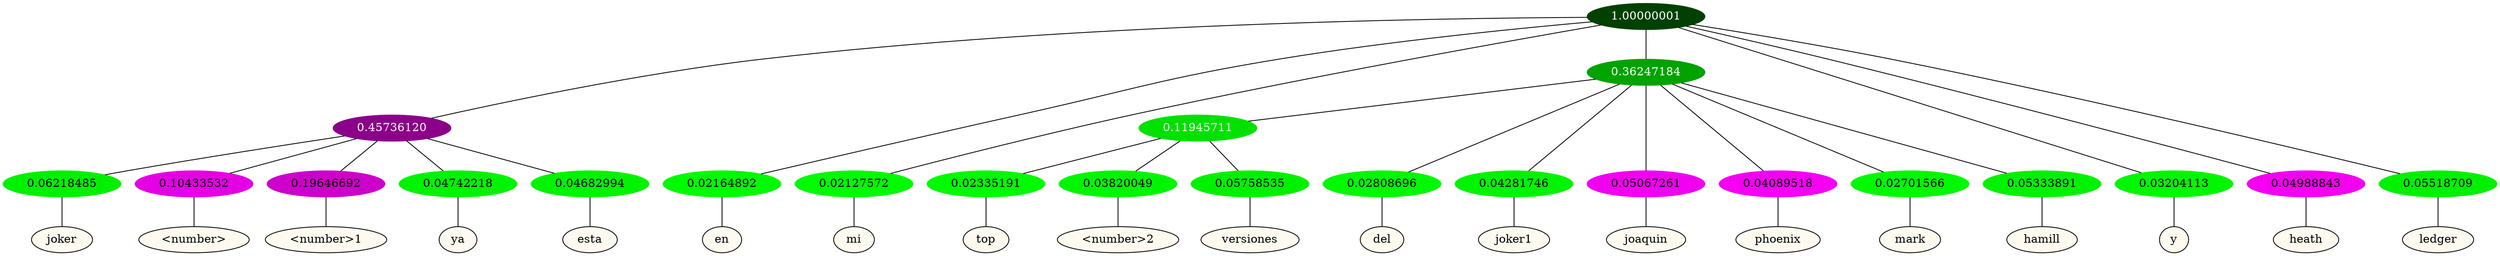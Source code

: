 graph {
	node [format=png height=0.15 nodesep=0.001 ordering=out overlap=prism overlap_scaling=0.01 ranksep=0.001 ratio=0.2 style=filled width=0.15]
	{
		rank=same
		a_w_8 [label=joker color=black fillcolor=floralwhite style="filled,solid"]
		a_w_9 [label="\<number\>" color=black fillcolor=floralwhite style="filled,solid"]
		a_w_10 [label="\<number\>1" color=black fillcolor=floralwhite style="filled,solid"]
		a_w_11 [label=ya color=black fillcolor=floralwhite style="filled,solid"]
		a_w_12 [label=esta color=black fillcolor=floralwhite style="filled,solid"]
		a_w_2 [label=en color=black fillcolor=floralwhite style="filled,solid"]
		a_w_3 [label=mi color=black fillcolor=floralwhite style="filled,solid"]
		a_w_20 [label=top color=black fillcolor=floralwhite style="filled,solid"]
		a_w_21 [label="\<number\>2" color=black fillcolor=floralwhite style="filled,solid"]
		a_w_22 [label=versiones color=black fillcolor=floralwhite style="filled,solid"]
		a_w_14 [label=del color=black fillcolor=floralwhite style="filled,solid"]
		a_w_15 [label=joker1 color=black fillcolor=floralwhite style="filled,solid"]
		a_w_16 [label=joaquin color=black fillcolor=floralwhite style="filled,solid"]
		a_w_17 [label=phoenix color=black fillcolor=floralwhite style="filled,solid"]
		a_w_18 [label=mark color=black fillcolor=floralwhite style="filled,solid"]
		a_w_19 [label=hamill color=black fillcolor=floralwhite style="filled,solid"]
		a_w_5 [label=y color=black fillcolor=floralwhite style="filled,solid"]
		a_w_6 [label=heath color=black fillcolor=floralwhite style="filled,solid"]
		a_w_7 [label=ledger color=black fillcolor=floralwhite style="filled,solid"]
	}
	a_n_8 -- a_w_8
	a_n_9 -- a_w_9
	a_n_10 -- a_w_10
	a_n_11 -- a_w_11
	a_n_12 -- a_w_12
	a_n_2 -- a_w_2
	a_n_3 -- a_w_3
	a_n_20 -- a_w_20
	a_n_21 -- a_w_21
	a_n_22 -- a_w_22
	a_n_14 -- a_w_14
	a_n_15 -- a_w_15
	a_n_16 -- a_w_16
	a_n_17 -- a_w_17
	a_n_18 -- a_w_18
	a_n_19 -- a_w_19
	a_n_5 -- a_w_5
	a_n_6 -- a_w_6
	a_n_7 -- a_w_7
	{
		rank=same
		a_n_8 [label=0.06218485 color="0.334 1.000 0.938" fontcolor=black]
		a_n_9 [label=0.10433532 color="0.835 1.000 0.896" fontcolor=black]
		a_n_10 [label=0.19646692 color="0.835 1.000 0.804" fontcolor=black]
		a_n_11 [label=0.04742218 color="0.334 1.000 0.953" fontcolor=black]
		a_n_12 [label=0.04682994 color="0.334 1.000 0.953" fontcolor=black]
		a_n_2 [label=0.02164892 color="0.334 1.000 0.978" fontcolor=black]
		a_n_3 [label=0.02127572 color="0.334 1.000 0.979" fontcolor=black]
		a_n_20 [label=0.02335191 color="0.334 1.000 0.977" fontcolor=black]
		a_n_21 [label=0.03820049 color="0.334 1.000 0.962" fontcolor=black]
		a_n_22 [label=0.05758535 color="0.334 1.000 0.942" fontcolor=black]
		a_n_14 [label=0.02808696 color="0.334 1.000 0.972" fontcolor=black]
		a_n_15 [label=0.04281746 color="0.334 1.000 0.957" fontcolor=black]
		a_n_16 [label=0.05067261 color="0.835 1.000 0.949" fontcolor=black]
		a_n_17 [label=0.04089518 color="0.835 1.000 0.959" fontcolor=black]
		a_n_18 [label=0.02701566 color="0.334 1.000 0.973" fontcolor=black]
		a_n_19 [label=0.05333891 color="0.334 1.000 0.947" fontcolor=black]
		a_n_5 [label=0.03204113 color="0.334 1.000 0.968" fontcolor=black]
		a_n_6 [label=0.04988843 color="0.835 1.000 0.950" fontcolor=black]
		a_n_7 [label=0.05518709 color="0.334 1.000 0.945" fontcolor=black]
	}
	a_n_0 [label=1.00000001 color="0.334 1.000 0.250" fontcolor=grey99]
	a_n_1 [label=0.45736120 color="0.835 1.000 0.543" fontcolor=grey99]
	a_n_0 -- a_n_1
	a_n_0 -- a_n_2
	a_n_0 -- a_n_3
	a_n_4 [label=0.36247184 color="0.334 1.000 0.638" fontcolor=grey99]
	a_n_0 -- a_n_4
	a_n_0 -- a_n_5
	a_n_0 -- a_n_6
	a_n_0 -- a_n_7
	a_n_1 -- a_n_8
	a_n_1 -- a_n_9
	a_n_1 -- a_n_10
	a_n_1 -- a_n_11
	a_n_1 -- a_n_12
	a_n_13 [label=0.11945711 color="0.334 1.000 0.881" fontcolor=grey99]
	a_n_4 -- a_n_13
	a_n_4 -- a_n_14
	a_n_4 -- a_n_15
	a_n_4 -- a_n_16
	a_n_4 -- a_n_17
	a_n_4 -- a_n_18
	a_n_4 -- a_n_19
	a_n_13 -- a_n_20
	a_n_13 -- a_n_21
	a_n_13 -- a_n_22
}
